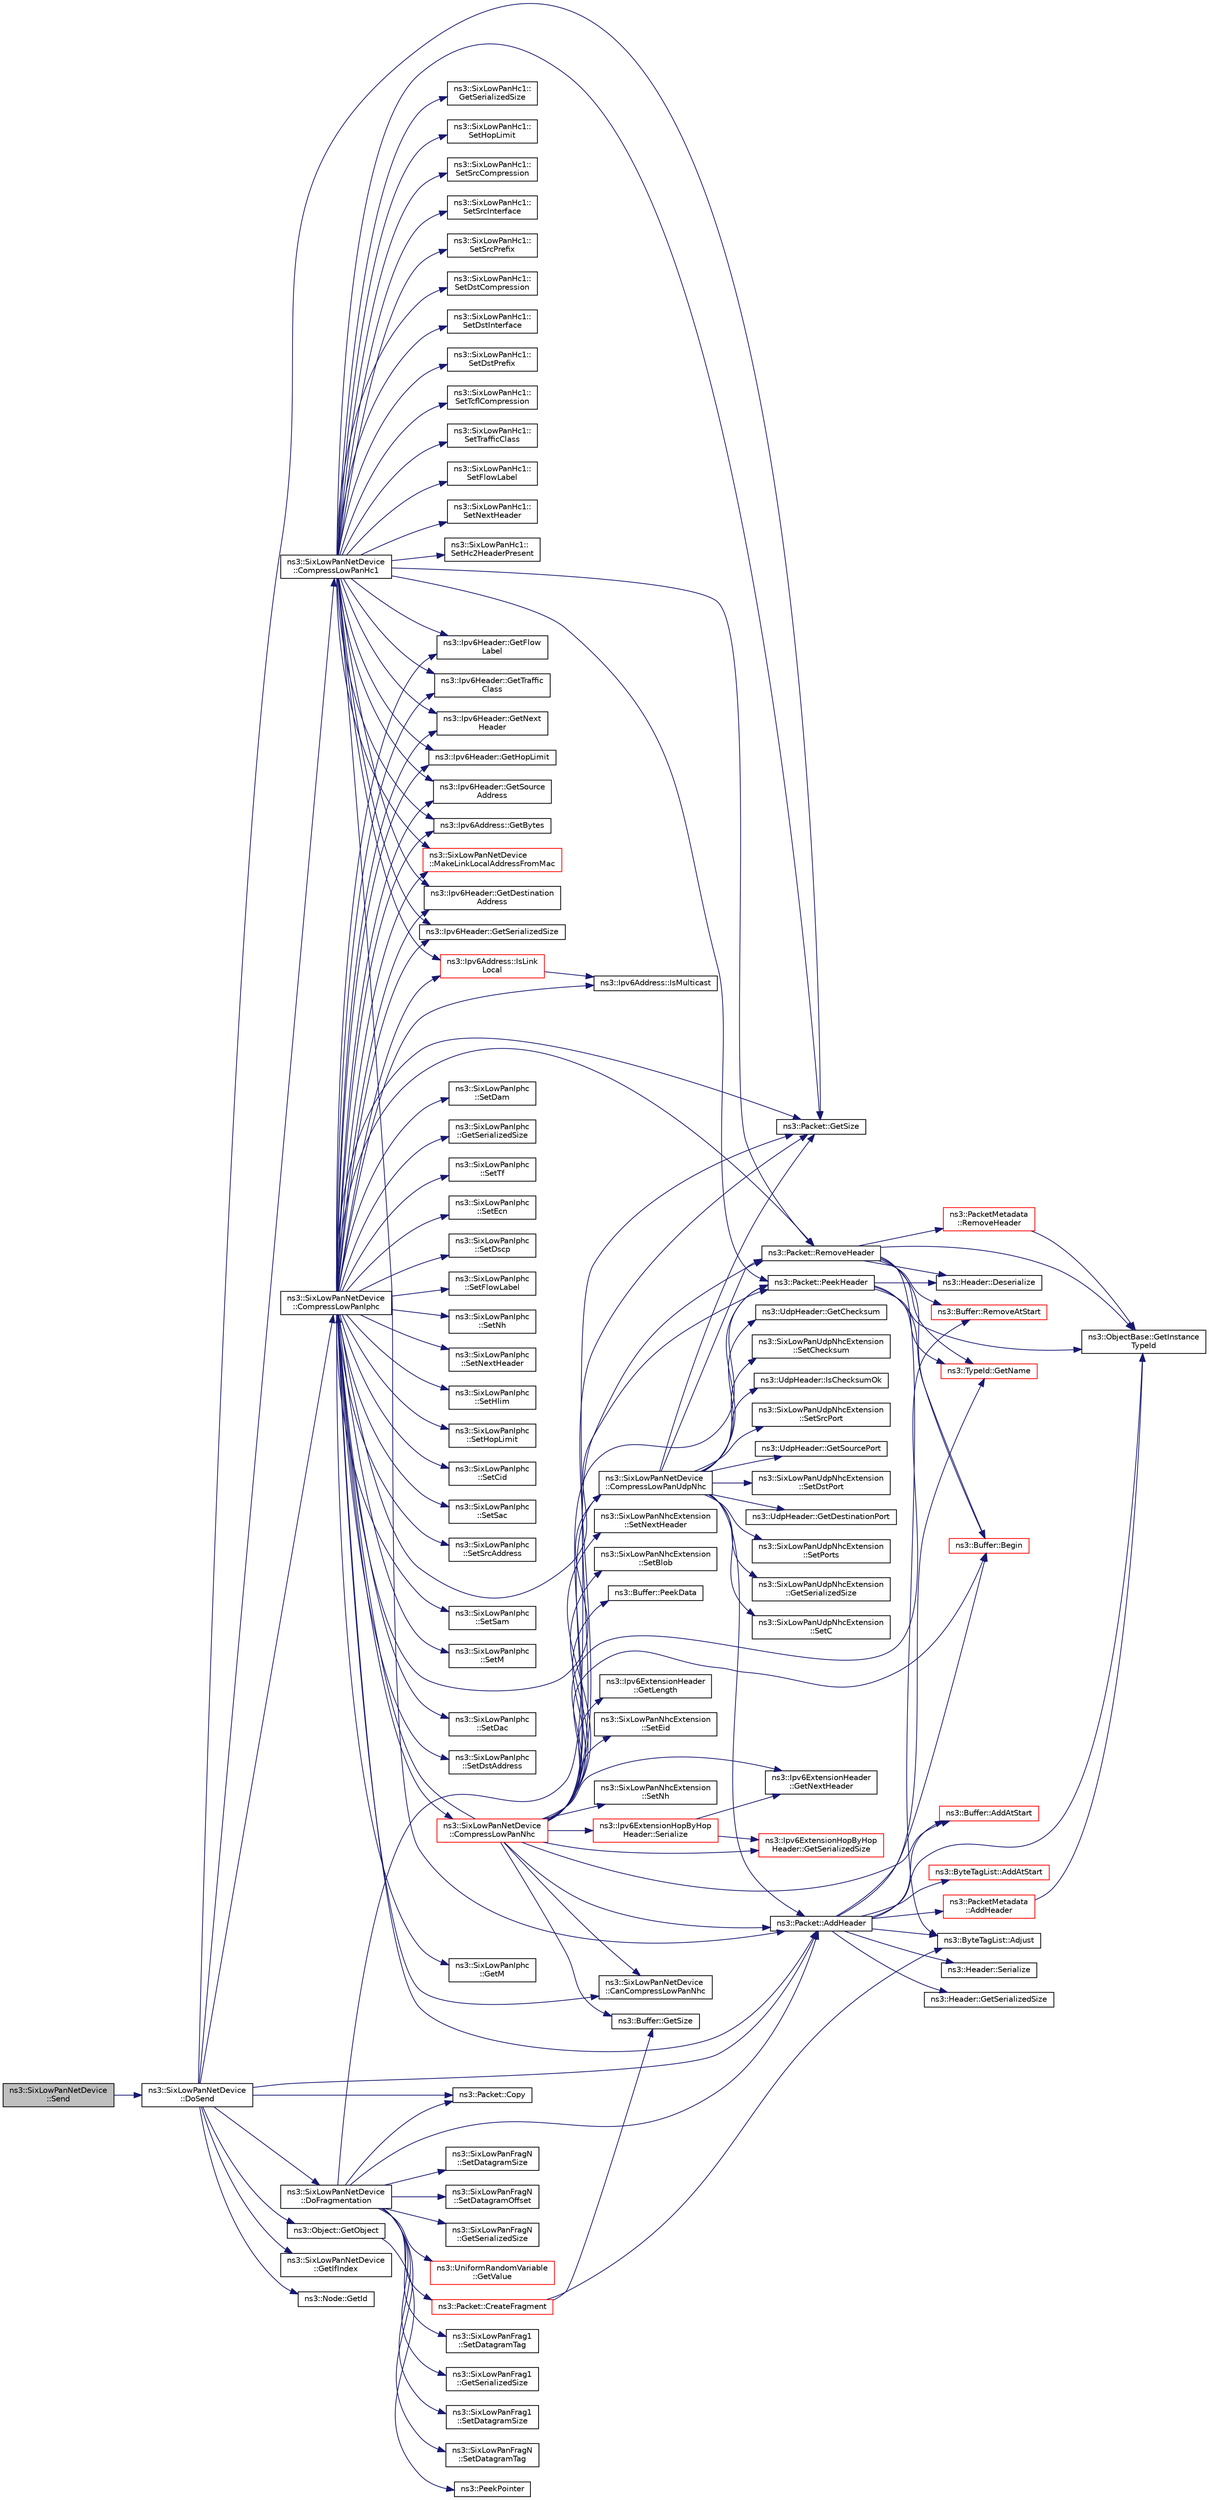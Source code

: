 digraph "ns3::SixLowPanNetDevice::Send"
{
  edge [fontname="Helvetica",fontsize="10",labelfontname="Helvetica",labelfontsize="10"];
  node [fontname="Helvetica",fontsize="10",shape=record];
  rankdir="LR";
  Node1 [label="ns3::SixLowPanNetDevice\l::Send",height=0.2,width=0.4,color="black", fillcolor="grey75", style="filled", fontcolor="black"];
  Node1 -> Node2 [color="midnightblue",fontsize="10",style="solid"];
  Node2 [label="ns3::SixLowPanNetDevice\l::DoSend",height=0.2,width=0.4,color="black", fillcolor="white", style="filled",URL="$d1/d2b/classns3_1_1SixLowPanNetDevice.html#a0cd8b4fc52f256bd7743310434ac4680"];
  Node2 -> Node3 [color="midnightblue",fontsize="10",style="solid"];
  Node3 [label="ns3::Packet::Copy",height=0.2,width=0.4,color="black", fillcolor="white", style="filled",URL="$dd/d7a/classns3_1_1Packet.html#a5d5c70802a5f77fc5f0001e0cfc1898b",tooltip="performs a COW copy of the packet. "];
  Node2 -> Node4 [color="midnightblue",fontsize="10",style="solid"];
  Node4 [label="ns3::Packet::GetSize",height=0.2,width=0.4,color="black", fillcolor="white", style="filled",URL="$dd/d7a/classns3_1_1Packet.html#a462855c9929954d4301a4edfe55f4f1c",tooltip="Returns the the size in bytes of the packet (including the zero-filled initial payload). "];
  Node2 -> Node5 [color="midnightblue",fontsize="10",style="solid"];
  Node5 [label="ns3::SixLowPanNetDevice\l::CompressLowPanIphc",height=0.2,width=0.4,color="black", fillcolor="white", style="filled",URL="$d1/d2b/classns3_1_1SixLowPanNetDevice.html#a67bf1501ba018d90c5bdb442371a3722",tooltip="Compress the headers according to IPHC compression. "];
  Node5 -> Node6 [color="midnightblue",fontsize="10",style="solid"];
  Node6 [label="ns3::Packet::PeekHeader",height=0.2,width=0.4,color="black", fillcolor="white", style="filled",URL="$dd/d7a/classns3_1_1Packet.html#aadc63487bea70945c418f4c3e9b81964",tooltip="Deserialize but does not remove the header from the internal buffer. s This method invokes Header::De..."];
  Node6 -> Node7 [color="midnightblue",fontsize="10",style="solid"];
  Node7 [label="ns3::Header::Deserialize",height=0.2,width=0.4,color="black", fillcolor="white", style="filled",URL="$d6/dae/classns3_1_1Header.html#a78be9400bb66b2a8543606f395ef5396"];
  Node6 -> Node8 [color="midnightblue",fontsize="10",style="solid"];
  Node8 [label="ns3::Buffer::Begin",height=0.2,width=0.4,color="red", fillcolor="white", style="filled",URL="$da/d85/classns3_1_1Buffer.html#a893d4bf50df13e730b6cd0fda91b967f"];
  Node6 -> Node9 [color="midnightblue",fontsize="10",style="solid"];
  Node9 [label="ns3::ObjectBase::GetInstance\lTypeId",height=0.2,width=0.4,color="black", fillcolor="white", style="filled",URL="$d2/dac/classns3_1_1ObjectBase.html#abe5b43a6f5b99a92a4c3122db31f06fb"];
  Node6 -> Node10 [color="midnightblue",fontsize="10",style="solid"];
  Node10 [label="ns3::TypeId::GetName",height=0.2,width=0.4,color="red", fillcolor="white", style="filled",URL="$d6/d11/classns3_1_1TypeId.html#aa3c41c79ae428b3cb396a9c6bb3ef314"];
  Node5 -> Node11 [color="midnightblue",fontsize="10",style="solid"];
  Node11 [label="ns3::Packet::RemoveHeader",height=0.2,width=0.4,color="black", fillcolor="white", style="filled",URL="$dd/d7a/classns3_1_1Packet.html#a0961eccf975d75f902d40956c93ba63e",tooltip="Deserialize and remove the header from the internal buffer. "];
  Node11 -> Node7 [color="midnightblue",fontsize="10",style="solid"];
  Node11 -> Node8 [color="midnightblue",fontsize="10",style="solid"];
  Node11 -> Node9 [color="midnightblue",fontsize="10",style="solid"];
  Node11 -> Node10 [color="midnightblue",fontsize="10",style="solid"];
  Node11 -> Node12 [color="midnightblue",fontsize="10",style="solid"];
  Node12 [label="ns3::Buffer::RemoveAtStart",height=0.2,width=0.4,color="red", fillcolor="white", style="filled",URL="$da/d85/classns3_1_1Buffer.html#adeecbb3e8f518aec6fee0437578ade4b"];
  Node11 -> Node13 [color="midnightblue",fontsize="10",style="solid"];
  Node13 [label="ns3::ByteTagList::Adjust",height=0.2,width=0.4,color="black", fillcolor="white", style="filled",URL="$dd/d64/classns3_1_1ByteTagList.html#a1fec06d7e6daaf8039cf2a148e4090f2"];
  Node11 -> Node14 [color="midnightblue",fontsize="10",style="solid"];
  Node14 [label="ns3::PacketMetadata\l::RemoveHeader",height=0.2,width=0.4,color="red", fillcolor="white", style="filled",URL="$d1/db1/classns3_1_1PacketMetadata.html#afa8a589ec783d4998516d7f39f21242d",tooltip="Remove an header. "];
  Node14 -> Node9 [color="midnightblue",fontsize="10",style="solid"];
  Node5 -> Node15 [color="midnightblue",fontsize="10",style="solid"];
  Node15 [label="ns3::Ipv6Header::GetSerializedSize",height=0.2,width=0.4,color="black", fillcolor="white", style="filled",URL="$d8/d5d/classns3_1_1Ipv6Header.html#a4a0464cd471e0a3923470255af25ddeb",tooltip="Get the serialized size of the packet. "];
  Node5 -> Node16 [color="midnightblue",fontsize="10",style="solid"];
  Node16 [label="ns3::Ipv6Header::GetFlow\lLabel",height=0.2,width=0.4,color="black", fillcolor="white", style="filled",URL="$d8/d5d/classns3_1_1Ipv6Header.html#ab86c3ee5c00743a5da516f90d48432e3",tooltip="Get the \"Flow label\" field. "];
  Node5 -> Node17 [color="midnightblue",fontsize="10",style="solid"];
  Node17 [label="ns3::Ipv6Header::GetTraffic\lClass",height=0.2,width=0.4,color="black", fillcolor="white", style="filled",URL="$d8/d5d/classns3_1_1Ipv6Header.html#a8cf18c5dcde898d450554a3a001e03e4",tooltip="Get the \"Traffic class\" field. "];
  Node5 -> Node18 [color="midnightblue",fontsize="10",style="solid"];
  Node18 [label="ns3::SixLowPanIphc\l::SetTf",height=0.2,width=0.4,color="black", fillcolor="white", style="filled",URL="$d5/dfb/classns3_1_1SixLowPanIphc.html#a5f2c75c1b36a9bc7cc0f884f407c5155",tooltip="Set the TF (Traffic Class, Flow Label) compression. "];
  Node5 -> Node19 [color="midnightblue",fontsize="10",style="solid"];
  Node19 [label="ns3::SixLowPanIphc\l::SetEcn",height=0.2,width=0.4,color="black", fillcolor="white", style="filled",URL="$d5/dfb/classns3_1_1SixLowPanIphc.html#a4d7ef8b867b083a5f70c86847d3924d8",tooltip="Set the ECN (2bits). "];
  Node5 -> Node20 [color="midnightblue",fontsize="10",style="solid"];
  Node20 [label="ns3::SixLowPanIphc\l::SetDscp",height=0.2,width=0.4,color="black", fillcolor="white", style="filled",URL="$d5/dfb/classns3_1_1SixLowPanIphc.html#a587c9d8dad52036e1f8c174d9c60a6c0",tooltip="Set the DSCP (6bits). "];
  Node5 -> Node21 [color="midnightblue",fontsize="10",style="solid"];
  Node21 [label="ns3::SixLowPanIphc\l::SetFlowLabel",height=0.2,width=0.4,color="black", fillcolor="white", style="filled",URL="$d5/dfb/classns3_1_1SixLowPanIphc.html#a53a4bed58a6f97e1953b61a40a3f11da",tooltip="Set the Flow Label (20bits). "];
  Node5 -> Node22 [color="midnightblue",fontsize="10",style="solid"];
  Node22 [label="ns3::Ipv6Header::GetNext\lHeader",height=0.2,width=0.4,color="black", fillcolor="white", style="filled",URL="$d8/d5d/classns3_1_1Ipv6Header.html#a24317958bbf0b77d2c1c6b23d1866e9b",tooltip="Get the next header. "];
  Node5 -> Node23 [color="midnightblue",fontsize="10",style="solid"];
  Node23 [label="ns3::SixLowPanNetDevice\l::CanCompressLowPanNhc",height=0.2,width=0.4,color="black", fillcolor="white", style="filled",URL="$d1/d2b/classns3_1_1SixLowPanNetDevice.html#a44cfa681aaac7a83c160e9cdfc90d7e0",tooltip="Checks if the next header can be compressed using NHC. "];
  Node5 -> Node24 [color="midnightblue",fontsize="10",style="solid"];
  Node24 [label="ns3::SixLowPanIphc\l::SetNh",height=0.2,width=0.4,color="black", fillcolor="white", style="filled",URL="$d5/dfb/classns3_1_1SixLowPanIphc.html#a31ed5379a035e04a1feff5bae285a26d",tooltip="Set the NH (Next Header) compression. "];
  Node5 -> Node25 [color="midnightblue",fontsize="10",style="solid"];
  Node25 [label="ns3::SixLowPanNetDevice\l::CompressLowPanUdpNhc",height=0.2,width=0.4,color="black", fillcolor="white", style="filled",URL="$d1/d2b/classns3_1_1SixLowPanNetDevice.html#aa163cb1c6e2c82e208692f9bae9b5189",tooltip="Compress the headers according to NHC compression. "];
  Node25 -> Node6 [color="midnightblue",fontsize="10",style="solid"];
  Node25 -> Node11 [color="midnightblue",fontsize="10",style="solid"];
  Node25 -> Node26 [color="midnightblue",fontsize="10",style="solid"];
  Node26 [label="ns3::SixLowPanUdpNhcExtension\l::SetC",height=0.2,width=0.4,color="black", fillcolor="white", style="filled",URL="$d1/def/classns3_1_1SixLowPanUdpNhcExtension.html#acf00146657670bf729a25b22fb16a7cf",tooltip="Set the C (Checksum). "];
  Node25 -> Node27 [color="midnightblue",fontsize="10",style="solid"];
  Node27 [label="ns3::UdpHeader::GetChecksum",height=0.2,width=0.4,color="black", fillcolor="white", style="filled",URL="$d3/dc4/classns3_1_1UdpHeader.html#ac603d77ba86b2e0a04ead4510b853ff2",tooltip="Return the checksum (only known after a Deserialize) "];
  Node25 -> Node28 [color="midnightblue",fontsize="10",style="solid"];
  Node28 [label="ns3::SixLowPanUdpNhcExtension\l::SetChecksum",height=0.2,width=0.4,color="black", fillcolor="white", style="filled",URL="$d1/def/classns3_1_1SixLowPanUdpNhcExtension.html#abed42dfdb3164681c2209ad3d4d56fa8",tooltip="Set the Checksum field values. "];
  Node25 -> Node29 [color="midnightblue",fontsize="10",style="solid"];
  Node29 [label="ns3::UdpHeader::IsChecksumOk",height=0.2,width=0.4,color="black", fillcolor="white", style="filled",URL="$d3/dc4/classns3_1_1UdpHeader.html#a58c55682656d4ce7141bbf26bcaf2074",tooltip="Is the UDP checksum correct ? "];
  Node25 -> Node30 [color="midnightblue",fontsize="10",style="solid"];
  Node30 [label="ns3::SixLowPanUdpNhcExtension\l::SetSrcPort",height=0.2,width=0.4,color="black", fillcolor="white", style="filled",URL="$d1/def/classns3_1_1SixLowPanUdpNhcExtension.html#aca13997b0fb72c52e3ca5ea32e5da617",tooltip="Set the Source Port. "];
  Node25 -> Node31 [color="midnightblue",fontsize="10",style="solid"];
  Node31 [label="ns3::UdpHeader::GetSourcePort",height=0.2,width=0.4,color="black", fillcolor="white", style="filled",URL="$d3/dc4/classns3_1_1UdpHeader.html#a997d3bd61676248306f932b270c9f9ce"];
  Node25 -> Node32 [color="midnightblue",fontsize="10",style="solid"];
  Node32 [label="ns3::SixLowPanUdpNhcExtension\l::SetDstPort",height=0.2,width=0.4,color="black", fillcolor="white", style="filled",URL="$d1/def/classns3_1_1SixLowPanUdpNhcExtension.html#ac30f039f69f113a500f82f0d5f7280fd",tooltip="Set the Destination Port. "];
  Node25 -> Node33 [color="midnightblue",fontsize="10",style="solid"];
  Node33 [label="ns3::UdpHeader::GetDestinationPort",height=0.2,width=0.4,color="black", fillcolor="white", style="filled",URL="$d3/dc4/classns3_1_1UdpHeader.html#ab49d614fd7809513ad1962a34f444dd3"];
  Node25 -> Node34 [color="midnightblue",fontsize="10",style="solid"];
  Node34 [label="ns3::SixLowPanUdpNhcExtension\l::SetPorts",height=0.2,width=0.4,color="black", fillcolor="white", style="filled",URL="$d1/def/classns3_1_1SixLowPanUdpNhcExtension.html#a7c8a686962bc5732cf8a6635111cbb49",tooltip="Set the compressed Src and Dst Ports. "];
  Node25 -> Node35 [color="midnightblue",fontsize="10",style="solid"];
  Node35 [label="ns3::SixLowPanUdpNhcExtension\l::GetSerializedSize",height=0.2,width=0.4,color="black", fillcolor="white", style="filled",URL="$d1/def/classns3_1_1SixLowPanUdpNhcExtension.html#a81b268ac04f2bac21429d375eee519fd",tooltip="Get the serialized size of the packet. "];
  Node25 -> Node4 [color="midnightblue",fontsize="10",style="solid"];
  Node25 -> Node36 [color="midnightblue",fontsize="10",style="solid"];
  Node36 [label="ns3::Packet::AddHeader",height=0.2,width=0.4,color="black", fillcolor="white", style="filled",URL="$dd/d7a/classns3_1_1Packet.html#a465108c595a0bc592095cbcab1832ed8",tooltip="Add header to this packet. "];
  Node36 -> Node37 [color="midnightblue",fontsize="10",style="solid"];
  Node37 [label="ns3::Header::GetSerializedSize",height=0.2,width=0.4,color="black", fillcolor="white", style="filled",URL="$d6/dae/classns3_1_1Header.html#a6ef0497eabc1b1fb0ad42738eb73f934"];
  Node36 -> Node9 [color="midnightblue",fontsize="10",style="solid"];
  Node36 -> Node10 [color="midnightblue",fontsize="10",style="solid"];
  Node36 -> Node38 [color="midnightblue",fontsize="10",style="solid"];
  Node38 [label="ns3::Buffer::AddAtStart",height=0.2,width=0.4,color="red", fillcolor="white", style="filled",URL="$da/d85/classns3_1_1Buffer.html#a8abd8164c3671d3dadc98fc66fade7b1"];
  Node36 -> Node13 [color="midnightblue",fontsize="10",style="solid"];
  Node36 -> Node39 [color="midnightblue",fontsize="10",style="solid"];
  Node39 [label="ns3::ByteTagList::AddAtStart",height=0.2,width=0.4,color="red", fillcolor="white", style="filled",URL="$dd/d64/classns3_1_1ByteTagList.html#acb4563fbe4299c55af41ba7a166b71d5"];
  Node36 -> Node40 [color="midnightblue",fontsize="10",style="solid"];
  Node40 [label="ns3::Header::Serialize",height=0.2,width=0.4,color="black", fillcolor="white", style="filled",URL="$d6/dae/classns3_1_1Header.html#afb61f1aac69ff8349a6bfe521fab5404"];
  Node36 -> Node8 [color="midnightblue",fontsize="10",style="solid"];
  Node36 -> Node41 [color="midnightblue",fontsize="10",style="solid"];
  Node41 [label="ns3::PacketMetadata\l::AddHeader",height=0.2,width=0.4,color="red", fillcolor="white", style="filled",URL="$d1/db1/classns3_1_1PacketMetadata.html#abdce736c4c5f647242f0808c0d2f9249",tooltip="Add an header. "];
  Node41 -> Node9 [color="midnightblue",fontsize="10",style="solid"];
  Node5 -> Node42 [color="midnightblue",fontsize="10",style="solid"];
  Node42 [label="ns3::SixLowPanNetDevice\l::CompressLowPanNhc",height=0.2,width=0.4,color="red", fillcolor="white", style="filled",URL="$d1/d2b/classns3_1_1SixLowPanNetDevice.html#a41d34fd1612e7e6911614fadfef6ab67",tooltip="Compress the headers according to NHC compression. "];
  Node42 -> Node6 [color="midnightblue",fontsize="10",style="solid"];
  Node42 -> Node43 [color="midnightblue",fontsize="10",style="solid"];
  Node43 [label="ns3::Ipv6ExtensionHeader\l::GetLength",height=0.2,width=0.4,color="black", fillcolor="white", style="filled",URL="$d5/d0e/classns3_1_1Ipv6ExtensionHeader.html#ad842fe3ba452c35e994a899530295ff4",tooltip="Get the length of the extension. "];
  Node42 -> Node11 [color="midnightblue",fontsize="10",style="solid"];
  Node42 -> Node44 [color="midnightblue",fontsize="10",style="solid"];
  Node44 [label="ns3::SixLowPanNhcExtension\l::SetEid",height=0.2,width=0.4,color="black", fillcolor="white", style="filled",URL="$d5/d62/classns3_1_1SixLowPanNhcExtension.html#a887f5097f7295afba7154991a6864c37",tooltip="Set the Extension Header Type. "];
  Node42 -> Node45 [color="midnightblue",fontsize="10",style="solid"];
  Node45 [label="ns3::Ipv6ExtensionHeader\l::GetNextHeader",height=0.2,width=0.4,color="black", fillcolor="white", style="filled",URL="$d5/d0e/classns3_1_1Ipv6ExtensionHeader.html#a8bcd0646a2fe4c335270fc1d9d336324",tooltip="Get the next header. "];
  Node42 -> Node23 [color="midnightblue",fontsize="10",style="solid"];
  Node42 -> Node46 [color="midnightblue",fontsize="10",style="solid"];
  Node46 [label="ns3::SixLowPanNhcExtension\l::SetNh",height=0.2,width=0.4,color="black", fillcolor="white", style="filled",URL="$d5/d62/classns3_1_1SixLowPanNhcExtension.html#a7c261811b9ae48647c20a0ed8ee71e20",tooltip="Set the NH field values. "];
  Node42 -> Node25 [color="midnightblue",fontsize="10",style="solid"];
  Node42 -> Node5 [color="midnightblue",fontsize="10",style="solid"];
  Node42 -> Node47 [color="midnightblue",fontsize="10",style="solid"];
  Node47 [label="ns3::SixLowPanNhcExtension\l::SetNextHeader",height=0.2,width=0.4,color="black", fillcolor="white", style="filled",URL="$d5/d62/classns3_1_1SixLowPanNhcExtension.html#ae7dbfb5952b95c5e16d751354aa8c1c4",tooltip="Set the Next Header field values. "];
  Node42 -> Node48 [color="midnightblue",fontsize="10",style="solid"];
  Node48 [label="ns3::Ipv6ExtensionHopByHop\lHeader::GetSerializedSize",height=0.2,width=0.4,color="red", fillcolor="white", style="filled",URL="$d7/d39/classns3_1_1Ipv6ExtensionHopByHopHeader.html#a796967bac361ede79accbdc0e8c41f3f",tooltip="Get the serialized size of the packet. "];
  Node42 -> Node38 [color="midnightblue",fontsize="10",style="solid"];
  Node42 -> Node49 [color="midnightblue",fontsize="10",style="solid"];
  Node49 [label="ns3::Ipv6ExtensionHopByHop\lHeader::Serialize",height=0.2,width=0.4,color="red", fillcolor="white", style="filled",URL="$d7/d39/classns3_1_1Ipv6ExtensionHopByHopHeader.html#aea3c87fde9d6ba5375838cbe3275361b",tooltip="Serialize the packet. "];
  Node49 -> Node45 [color="midnightblue",fontsize="10",style="solid"];
  Node49 -> Node48 [color="midnightblue",fontsize="10",style="solid"];
  Node42 -> Node8 [color="midnightblue",fontsize="10",style="solid"];
  Node42 -> Node12 [color="midnightblue",fontsize="10",style="solid"];
  Node42 -> Node50 [color="midnightblue",fontsize="10",style="solid"];
  Node50 [label="ns3::Buffer::GetSize",height=0.2,width=0.4,color="black", fillcolor="white", style="filled",URL="$da/d85/classns3_1_1Buffer.html#a3047b8f2dad303c6370695122f1884f0"];
  Node42 -> Node51 [color="midnightblue",fontsize="10",style="solid"];
  Node51 [label="ns3::SixLowPanNhcExtension\l::SetBlob",height=0.2,width=0.4,color="black", fillcolor="white", style="filled",URL="$d5/d62/classns3_1_1SixLowPanNhcExtension.html#ab755b0e76375beba7f56b29ee56c6ad6",tooltip="Set the option header data blob. "];
  Node42 -> Node52 [color="midnightblue",fontsize="10",style="solid"];
  Node52 [label="ns3::Buffer::PeekData",height=0.2,width=0.4,color="black", fillcolor="white", style="filled",URL="$da/d85/classns3_1_1Buffer.html#a07800b41f95ec9c5bfdfae624b9351b0"];
  Node42 -> Node4 [color="midnightblue",fontsize="10",style="solid"];
  Node42 -> Node36 [color="midnightblue",fontsize="10",style="solid"];
  Node5 -> Node53 [color="midnightblue",fontsize="10",style="solid"];
  Node53 [label="ns3::SixLowPanIphc\l::SetNextHeader",height=0.2,width=0.4,color="black", fillcolor="white", style="filled",URL="$d5/dfb/classns3_1_1SixLowPanIphc.html#a02ab2cc846b2a6391e53bb062162be32",tooltip="Set the Next Header field. "];
  Node5 -> Node54 [color="midnightblue",fontsize="10",style="solid"];
  Node54 [label="ns3::Ipv6Header::GetHopLimit",height=0.2,width=0.4,color="black", fillcolor="white", style="filled",URL="$d8/d5d/classns3_1_1Ipv6Header.html#adf9e577228bd7dca1e1192514b8ba8ab",tooltip="Get the \"Hop limit\" field (TTL). "];
  Node5 -> Node55 [color="midnightblue",fontsize="10",style="solid"];
  Node55 [label="ns3::SixLowPanIphc\l::SetHlim",height=0.2,width=0.4,color="black", fillcolor="white", style="filled",URL="$d5/dfb/classns3_1_1SixLowPanIphc.html#a0d5a1956b408d48feea291f2d80bf71e",tooltip="Set the HLIM (Hop Limit) compression. "];
  Node5 -> Node56 [color="midnightblue",fontsize="10",style="solid"];
  Node56 [label="ns3::SixLowPanIphc\l::SetHopLimit",height=0.2,width=0.4,color="black", fillcolor="white", style="filled",URL="$d5/dfb/classns3_1_1SixLowPanIphc.html#afb167197fbe12d8e8ab65c7266d8dc10",tooltip="Set the Hop Limit field. "];
  Node5 -> Node57 [color="midnightblue",fontsize="10",style="solid"];
  Node57 [label="ns3::SixLowPanIphc\l::SetCid",height=0.2,width=0.4,color="black", fillcolor="white", style="filled",URL="$d5/dfb/classns3_1_1SixLowPanIphc.html#a75682e2991c0fdb6587e8d2bc79a5beb",tooltip="Set the CID (Context Identifier Extension) compression. "];
  Node5 -> Node58 [color="midnightblue",fontsize="10",style="solid"];
  Node58 [label="ns3::SixLowPanIphc\l::SetSac",height=0.2,width=0.4,color="black", fillcolor="white", style="filled",URL="$d5/dfb/classns3_1_1SixLowPanIphc.html#a9255e8785353902d7c88f6cf6b129577",tooltip="Set the SAC (Source Address Compression) compression. "];
  Node5 -> Node59 [color="midnightblue",fontsize="10",style="solid"];
  Node59 [label="ns3::Ipv6Header::GetSource\lAddress",height=0.2,width=0.4,color="black", fillcolor="white", style="filled",URL="$d8/d5d/classns3_1_1Ipv6Header.html#ae7b5116d81c8113fad228d799f5554c3",tooltip="Get the \"Source address\" field. "];
  Node5 -> Node60 [color="midnightblue",fontsize="10",style="solid"];
  Node60 [label="ns3::Ipv6Address::GetBytes",height=0.2,width=0.4,color="black", fillcolor="white", style="filled",URL="$d5/de6/classns3_1_1Ipv6Address.html#ab0584d5f11901b3a560be98afe358648",tooltip="Get the bytes corresponding to the address. "];
  Node5 -> Node61 [color="midnightblue",fontsize="10",style="solid"];
  Node61 [label="ns3::SixLowPanIphc\l::SetSrcAddress",height=0.2,width=0.4,color="black", fillcolor="white", style="filled",URL="$d5/dfb/classns3_1_1SixLowPanIphc.html#a55a9b41710bac0706ae61d6770b78e98",tooltip="Set the Source Address. "];
  Node5 -> Node62 [color="midnightblue",fontsize="10",style="solid"];
  Node62 [label="ns3::SixLowPanNetDevice\l::MakeLinkLocalAddressFromMac",height=0.2,width=0.4,color="red", fillcolor="white", style="filled",URL="$d1/d2b/classns3_1_1SixLowPanNetDevice.html#acf66b0ff019d0f1b88212d452044696e",tooltip="Make a link-local address from a MAC address. "];
  Node5 -> Node63 [color="midnightblue",fontsize="10",style="solid"];
  Node63 [label="ns3::SixLowPanIphc\l::SetSam",height=0.2,width=0.4,color="black", fillcolor="white", style="filled",URL="$d5/dfb/classns3_1_1SixLowPanIphc.html#a2dda923b3bd6ed04869c0ad8c861aea8",tooltip="Set the SAM (Source Address Mode) compression. "];
  Node5 -> Node64 [color="midnightblue",fontsize="10",style="solid"];
  Node64 [label="ns3::Ipv6Address::IsLink\lLocal",height=0.2,width=0.4,color="red", fillcolor="white", style="filled",URL="$d5/de6/classns3_1_1Ipv6Address.html#a881c3e796e2afdbd49b2ec630ada1126",tooltip="If the IPv6 address is a link-local address (fe80::/64). "];
  Node64 -> Node65 [color="midnightblue",fontsize="10",style="solid"];
  Node65 [label="ns3::Ipv6Address::IsMulticast",height=0.2,width=0.4,color="black", fillcolor="white", style="filled",URL="$d5/de6/classns3_1_1Ipv6Address.html#a0657bb007d3c5618f3f6000b5054df72",tooltip="If the IPv6 address is multicast (ff00::/8). "];
  Node5 -> Node66 [color="midnightblue",fontsize="10",style="solid"];
  Node66 [label="ns3::Ipv6Header::GetDestination\lAddress",height=0.2,width=0.4,color="black", fillcolor="white", style="filled",URL="$d8/d5d/classns3_1_1Ipv6Header.html#a472309d4a08c9fea54092346ba7beca4",tooltip="Get the \"Destination address\" field. "];
  Node5 -> Node65 [color="midnightblue",fontsize="10",style="solid"];
  Node5 -> Node67 [color="midnightblue",fontsize="10",style="solid"];
  Node67 [label="ns3::SixLowPanIphc\l::SetM",height=0.2,width=0.4,color="black", fillcolor="white", style="filled",URL="$d5/dfb/classns3_1_1SixLowPanIphc.html#ad9e3313e47f0ae06e3fd0154a8bb25e5",tooltip="Set the M (Multicast) compression. "];
  Node5 -> Node68 [color="midnightblue",fontsize="10",style="solid"];
  Node68 [label="ns3::SixLowPanIphc\l::SetDac",height=0.2,width=0.4,color="black", fillcolor="white", style="filled",URL="$d5/dfb/classns3_1_1SixLowPanIphc.html#affc529a56bcd48d931621082f7c25ee8",tooltip="Set the DAC (Destination Address Compression) compression. "];
  Node5 -> Node69 [color="midnightblue",fontsize="10",style="solid"];
  Node69 [label="ns3::SixLowPanIphc\l::SetDstAddress",height=0.2,width=0.4,color="black", fillcolor="white", style="filled",URL="$d5/dfb/classns3_1_1SixLowPanIphc.html#a9b3fafea4028bc8f41074aae87e96686",tooltip="Set the Destination Address. "];
  Node5 -> Node70 [color="midnightblue",fontsize="10",style="solid"];
  Node70 [label="ns3::SixLowPanIphc\l::GetM",height=0.2,width=0.4,color="black", fillcolor="white", style="filled",URL="$d5/dfb/classns3_1_1SixLowPanIphc.html#a455f933ce0a59e0d40281b72cd22d19e",tooltip="Get the M (Multicast) compression. "];
  Node5 -> Node71 [color="midnightblue",fontsize="10",style="solid"];
  Node71 [label="ns3::SixLowPanIphc\l::SetDam",height=0.2,width=0.4,color="black", fillcolor="white", style="filled",URL="$d5/dfb/classns3_1_1SixLowPanIphc.html#a749a58e326a0b383ad14082c1a2a83cb",tooltip="Set the DAM (Destination Address Mode) compression. "];
  Node5 -> Node72 [color="midnightblue",fontsize="10",style="solid"];
  Node72 [label="ns3::SixLowPanIphc\l::GetSerializedSize",height=0.2,width=0.4,color="black", fillcolor="white", style="filled",URL="$d5/dfb/classns3_1_1SixLowPanIphc.html#ac89147a290ccad52b27d0811b8a9b687",tooltip="Get the serialized size of the packet. "];
  Node5 -> Node4 [color="midnightblue",fontsize="10",style="solid"];
  Node5 -> Node36 [color="midnightblue",fontsize="10",style="solid"];
  Node2 -> Node73 [color="midnightblue",fontsize="10",style="solid"];
  Node73 [label="ns3::SixLowPanNetDevice\l::CompressLowPanHc1",height=0.2,width=0.4,color="black", fillcolor="white", style="filled",URL="$d1/d2b/classns3_1_1SixLowPanNetDevice.html#a0e1957fbfb793cd011b4b3f89c550b8f",tooltip="Compress the headers according to HC1 compression. "];
  Node73 -> Node6 [color="midnightblue",fontsize="10",style="solid"];
  Node73 -> Node11 [color="midnightblue",fontsize="10",style="solid"];
  Node73 -> Node15 [color="midnightblue",fontsize="10",style="solid"];
  Node73 -> Node74 [color="midnightblue",fontsize="10",style="solid"];
  Node74 [label="ns3::SixLowPanHc1::\lSetHopLimit",height=0.2,width=0.4,color="black", fillcolor="white", style="filled",URL="$d5/d28/classns3_1_1SixLowPanHc1.html#a27e892a7e5771a90ee2aeb2d13fac018",tooltip="Set the \"Hop limit\" field (TTL). "];
  Node73 -> Node54 [color="midnightblue",fontsize="10",style="solid"];
  Node73 -> Node59 [color="midnightblue",fontsize="10",style="solid"];
  Node73 -> Node60 [color="midnightblue",fontsize="10",style="solid"];
  Node73 -> Node62 [color="midnightblue",fontsize="10",style="solid"];
  Node73 -> Node64 [color="midnightblue",fontsize="10",style="solid"];
  Node73 -> Node75 [color="midnightblue",fontsize="10",style="solid"];
  Node75 [label="ns3::SixLowPanHc1::\lSetSrcCompression",height=0.2,width=0.4,color="black", fillcolor="white", style="filled",URL="$d5/d28/classns3_1_1SixLowPanHc1.html#a737b8f042d16276710557aeb642f7b45",tooltip="Set Source Compression type. "];
  Node73 -> Node76 [color="midnightblue",fontsize="10",style="solid"];
  Node76 [label="ns3::SixLowPanHc1::\lSetSrcInterface",height=0.2,width=0.4,color="black", fillcolor="white", style="filled",URL="$d5/d28/classns3_1_1SixLowPanHc1.html#ae5a3c0fd0262fcee25190327257cbce2",tooltip="Set the source interface. "];
  Node73 -> Node77 [color="midnightblue",fontsize="10",style="solid"];
  Node77 [label="ns3::SixLowPanHc1::\lSetSrcPrefix",height=0.2,width=0.4,color="black", fillcolor="white", style="filled",URL="$d5/d28/classns3_1_1SixLowPanHc1.html#ad8d77ab36835231c33ceb640e4d12cad",tooltip="Set the source prefix. "];
  Node73 -> Node66 [color="midnightblue",fontsize="10",style="solid"];
  Node73 -> Node78 [color="midnightblue",fontsize="10",style="solid"];
  Node78 [label="ns3::SixLowPanHc1::\lSetDstCompression",height=0.2,width=0.4,color="black", fillcolor="white", style="filled",URL="$d5/d28/classns3_1_1SixLowPanHc1.html#a17c19e74c7154be39972d49a6c9c5969",tooltip="Set Destination Compression type. "];
  Node73 -> Node79 [color="midnightblue",fontsize="10",style="solid"];
  Node79 [label="ns3::SixLowPanHc1::\lSetDstInterface",height=0.2,width=0.4,color="black", fillcolor="white", style="filled",URL="$d5/d28/classns3_1_1SixLowPanHc1.html#a82d85e05c00aeec9f53fb6e8e05eadd9",tooltip="Set the destination interface. "];
  Node73 -> Node80 [color="midnightblue",fontsize="10",style="solid"];
  Node80 [label="ns3::SixLowPanHc1::\lSetDstPrefix",height=0.2,width=0.4,color="black", fillcolor="white", style="filled",URL="$d5/d28/classns3_1_1SixLowPanHc1.html#a8bcaab8d2b24bb5fcc4d604e04a1f82c",tooltip="Set the destination prefix. "];
  Node73 -> Node16 [color="midnightblue",fontsize="10",style="solid"];
  Node73 -> Node17 [color="midnightblue",fontsize="10",style="solid"];
  Node73 -> Node81 [color="midnightblue",fontsize="10",style="solid"];
  Node81 [label="ns3::SixLowPanHc1::\lSetTcflCompression",height=0.2,width=0.4,color="black", fillcolor="white", style="filled",URL="$d5/d28/classns3_1_1SixLowPanHc1.html#a083ea242d5dabba51a849372506a7072",tooltip="Set the Traffic Class and Flow Labels as compressed. "];
  Node73 -> Node82 [color="midnightblue",fontsize="10",style="solid"];
  Node82 [label="ns3::SixLowPanHc1::\lSetTrafficClass",height=0.2,width=0.4,color="black", fillcolor="white", style="filled",URL="$d5/d28/classns3_1_1SixLowPanHc1.html#a1aa11c4f77fd0155aa4c87bce21a5804",tooltip="Set the Traffic Class value. "];
  Node73 -> Node83 [color="midnightblue",fontsize="10",style="solid"];
  Node83 [label="ns3::SixLowPanHc1::\lSetFlowLabel",height=0.2,width=0.4,color="black", fillcolor="white", style="filled",URL="$d5/d28/classns3_1_1SixLowPanHc1.html#a1496fec8f63ef4946b487c5436623012",tooltip="Set the Flow Label value. "];
  Node73 -> Node22 [color="midnightblue",fontsize="10",style="solid"];
  Node73 -> Node84 [color="midnightblue",fontsize="10",style="solid"];
  Node84 [label="ns3::SixLowPanHc1::\lSetNextHeader",height=0.2,width=0.4,color="black", fillcolor="white", style="filled",URL="$d5/d28/classns3_1_1SixLowPanHc1.html#a5c1b77d31f19fb3641edf1e072b368d5",tooltip="Set the Next Header value. "];
  Node73 -> Node85 [color="midnightblue",fontsize="10",style="solid"];
  Node85 [label="ns3::SixLowPanHc1::\lSetHc2HeaderPresent",height=0.2,width=0.4,color="black", fillcolor="white", style="filled",URL="$d5/d28/classns3_1_1SixLowPanHc1.html#a4804125c82273c99a58c18347ade5f41",tooltip="Set the next header a HC2 compressed header. "];
  Node73 -> Node86 [color="midnightblue",fontsize="10",style="solid"];
  Node86 [label="ns3::SixLowPanHc1::\lGetSerializedSize",height=0.2,width=0.4,color="black", fillcolor="white", style="filled",URL="$d5/d28/classns3_1_1SixLowPanHc1.html#afe77409c9adf120e4562da80bf8c0fb1",tooltip="Get the serialized size of the packet. "];
  Node73 -> Node4 [color="midnightblue",fontsize="10",style="solid"];
  Node73 -> Node36 [color="midnightblue",fontsize="10",style="solid"];
  Node2 -> Node36 [color="midnightblue",fontsize="10",style="solid"];
  Node2 -> Node87 [color="midnightblue",fontsize="10",style="solid"];
  Node87 [label="ns3::SixLowPanNetDevice\l::DoFragmentation",height=0.2,width=0.4,color="black", fillcolor="white", style="filled",URL="$d1/d2b/classns3_1_1SixLowPanNetDevice.html#a88e96024b9eb0c0184c9c1ef26e3aa16",tooltip="Performs a packet fragmentation. "];
  Node87 -> Node3 [color="midnightblue",fontsize="10",style="solid"];
  Node87 -> Node4 [color="midnightblue",fontsize="10",style="solid"];
  Node87 -> Node88 [color="midnightblue",fontsize="10",style="solid"];
  Node88 [label="ns3::UniformRandomVariable\l::GetValue",height=0.2,width=0.4,color="red", fillcolor="white", style="filled",URL="$d0/d5b/classns3_1_1UniformRandomVariable.html#a03822d8c86ac51e9aa83bbc73041386b",tooltip="Get the next random value, as a double in the specified range . "];
  Node87 -> Node89 [color="midnightblue",fontsize="10",style="solid"];
  Node89 [label="ns3::SixLowPanFrag1\l::SetDatagramTag",height=0.2,width=0.4,color="black", fillcolor="white", style="filled",URL="$d7/d40/classns3_1_1SixLowPanFrag1.html#a52e5658907fdad50cd4fb0a6b708709c",tooltip="Set the datagram tag. "];
  Node87 -> Node90 [color="midnightblue",fontsize="10",style="solid"];
  Node90 [label="ns3::SixLowPanFrag1\l::GetSerializedSize",height=0.2,width=0.4,color="black", fillcolor="white", style="filled",URL="$d7/d40/classns3_1_1SixLowPanFrag1.html#a30bd2c4c1cc6e01ebf68a4cd93971169",tooltip="Get the serialized size of the packet. "];
  Node87 -> Node91 [color="midnightblue",fontsize="10",style="solid"];
  Node91 [label="ns3::SixLowPanFrag1\l::SetDatagramSize",height=0.2,width=0.4,color="black", fillcolor="white", style="filled",URL="$d7/d40/classns3_1_1SixLowPanFrag1.html#a418bc430f0c843f26f7fd98a82bdec15",tooltip="Set the datagram size. "];
  Node87 -> Node92 [color="midnightblue",fontsize="10",style="solid"];
  Node92 [label="ns3::Packet::CreateFragment",height=0.2,width=0.4,color="red", fillcolor="white", style="filled",URL="$dd/d7a/classns3_1_1Packet.html#a16f6113606b355b2b346e2245fa2a3d0",tooltip="Create a new packet which contains a fragment of the original packet. "];
  Node92 -> Node13 [color="midnightblue",fontsize="10",style="solid"];
  Node92 -> Node50 [color="midnightblue",fontsize="10",style="solid"];
  Node87 -> Node36 [color="midnightblue",fontsize="10",style="solid"];
  Node87 -> Node93 [color="midnightblue",fontsize="10",style="solid"];
  Node93 [label="ns3::SixLowPanFragN\l::SetDatagramTag",height=0.2,width=0.4,color="black", fillcolor="white", style="filled",URL="$dc/da8/classns3_1_1SixLowPanFragN.html#a82dc6e069e6aafd902ef9382fdc9579e",tooltip="Set the datagram tag. "];
  Node87 -> Node94 [color="midnightblue",fontsize="10",style="solid"];
  Node94 [label="ns3::SixLowPanFragN\l::SetDatagramSize",height=0.2,width=0.4,color="black", fillcolor="white", style="filled",URL="$dc/da8/classns3_1_1SixLowPanFragN.html#a4e498eedb40e7c1b87f6086041dee54e",tooltip="Set the datagram size. "];
  Node87 -> Node95 [color="midnightblue",fontsize="10",style="solid"];
  Node95 [label="ns3::SixLowPanFragN\l::SetDatagramOffset",height=0.2,width=0.4,color="black", fillcolor="white", style="filled",URL="$dc/da8/classns3_1_1SixLowPanFragN.html#aa74eb5f6bdf7979dcbeff9155207a4d2",tooltip="Set the datagram offset. "];
  Node87 -> Node96 [color="midnightblue",fontsize="10",style="solid"];
  Node96 [label="ns3::SixLowPanFragN\l::GetSerializedSize",height=0.2,width=0.4,color="black", fillcolor="white", style="filled",URL="$dc/da8/classns3_1_1SixLowPanFragN.html#a9ad0af065517271c3892b7535b9b0066",tooltip="Get the serialized size of the packet. "];
  Node2 -> Node97 [color="midnightblue",fontsize="10",style="solid"];
  Node97 [label="ns3::Object::GetObject",height=0.2,width=0.4,color="black", fillcolor="white", style="filled",URL="$d9/d77/classns3_1_1Object.html#a13e18c00017096c8381eb651d5bd0783"];
  Node97 -> Node98 [color="midnightblue",fontsize="10",style="solid"];
  Node98 [label="ns3::PeekPointer",height=0.2,width=0.4,color="black", fillcolor="white", style="filled",URL="$d7/d2e/namespacens3.html#af2a7557fe9afdd98d8f6f8f6e412cf5a"];
  Node2 -> Node99 [color="midnightblue",fontsize="10",style="solid"];
  Node99 [label="ns3::SixLowPanNetDevice\l::GetIfIndex",height=0.2,width=0.4,color="black", fillcolor="white", style="filled",URL="$d1/d2b/classns3_1_1SixLowPanNetDevice.html#a48cd7b76a59b506df8d8a7d8604f66b3"];
  Node2 -> Node100 [color="midnightblue",fontsize="10",style="solid"];
  Node100 [label="ns3::Node::GetId",height=0.2,width=0.4,color="black", fillcolor="white", style="filled",URL="$dd/ded/classns3_1_1Node.html#aaf49b64a843565ce3812326313b370ac"];
}
